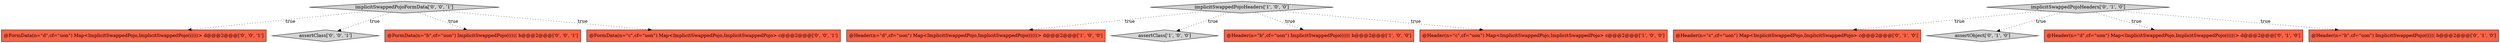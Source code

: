digraph {
12 [style = filled, label = "@FormData(n=\"d\",cf=\"uon\") Map<ImplicitSwappedPojo,ImplicitSwappedPojo((((((> d@@@2@@@['0', '0', '1']", fillcolor = tomato, shape = box image = "AAA0AAABBB3BBB"];
2 [style = filled, label = "@Header(n=\"d\",cf=\"uon\") Map<ImplicitSwappedPojo,ImplicitSwappedPojo((((((> d@@@2@@@['1', '0', '0']", fillcolor = tomato, shape = box image = "AAA0AAABBB1BBB"];
4 [style = filled, label = "implicitSwappedPojoHeaders['1', '0', '0']", fillcolor = lightgray, shape = diamond image = "AAA0AAABBB1BBB"];
0 [style = filled, label = "assertClass['1', '0', '0']", fillcolor = lightgray, shape = diamond image = "AAA0AAABBB1BBB"];
5 [style = filled, label = "@Header(n=\"c\",cf=\"uon\") Map<ImplicitSwappedPojo,ImplicitSwappedPojo> c@@@2@@@['0', '1', '0']", fillcolor = tomato, shape = box image = "AAA0AAABBB2BBB"];
8 [style = filled, label = "assertObject['0', '1', '0']", fillcolor = lightgray, shape = diamond image = "AAA0AAABBB2BBB"];
13 [style = filled, label = "assertClass['0', '0', '1']", fillcolor = lightgray, shape = diamond image = "AAA0AAABBB3BBB"];
6 [style = filled, label = "implicitSwappedPojoHeaders['0', '1', '0']", fillcolor = lightgray, shape = diamond image = "AAA0AAABBB2BBB"];
11 [style = filled, label = "@FormData(n=\"b\",cf=\"uon\") ImplicitSwappedPojo(((((( b@@@2@@@['0', '0', '1']", fillcolor = tomato, shape = box image = "AAA0AAABBB3BBB"];
9 [style = filled, label = "@Header(n=\"d\",cf=\"uon\") Map<ImplicitSwappedPojo,ImplicitSwappedPojo((((((> d@@@2@@@['0', '1', '0']", fillcolor = tomato, shape = box image = "AAA0AAABBB2BBB"];
3 [style = filled, label = "@Header(n=\"b\",cf=\"uon\") ImplicitSwappedPojo(((((( b@@@2@@@['1', '0', '0']", fillcolor = tomato, shape = box image = "AAA0AAABBB1BBB"];
7 [style = filled, label = "@Header(n=\"b\",cf=\"uon\") ImplicitSwappedPojo(((((( b@@@2@@@['0', '1', '0']", fillcolor = tomato, shape = box image = "AAA0AAABBB2BBB"];
1 [style = filled, label = "@Header(n=\"c\",cf=\"uon\") Map<ImplicitSwappedPojo,ImplicitSwappedPojo> c@@@2@@@['1', '0', '0']", fillcolor = tomato, shape = box image = "AAA0AAABBB1BBB"];
14 [style = filled, label = "implicitSwappedPojoFormData['0', '0', '1']", fillcolor = lightgray, shape = diamond image = "AAA0AAABBB3BBB"];
10 [style = filled, label = "@FormData(n=\"c\",cf=\"uon\") Map<ImplicitSwappedPojo,ImplicitSwappedPojo> c@@@2@@@['0', '0', '1']", fillcolor = tomato, shape = box image = "AAA0AAABBB3BBB"];
14->11 [style = dotted, label="true"];
6->5 [style = dotted, label="true"];
4->3 [style = dotted, label="true"];
14->12 [style = dotted, label="true"];
6->9 [style = dotted, label="true"];
14->10 [style = dotted, label="true"];
4->1 [style = dotted, label="true"];
6->8 [style = dotted, label="true"];
4->2 [style = dotted, label="true"];
14->13 [style = dotted, label="true"];
4->0 [style = dotted, label="true"];
6->7 [style = dotted, label="true"];
}

